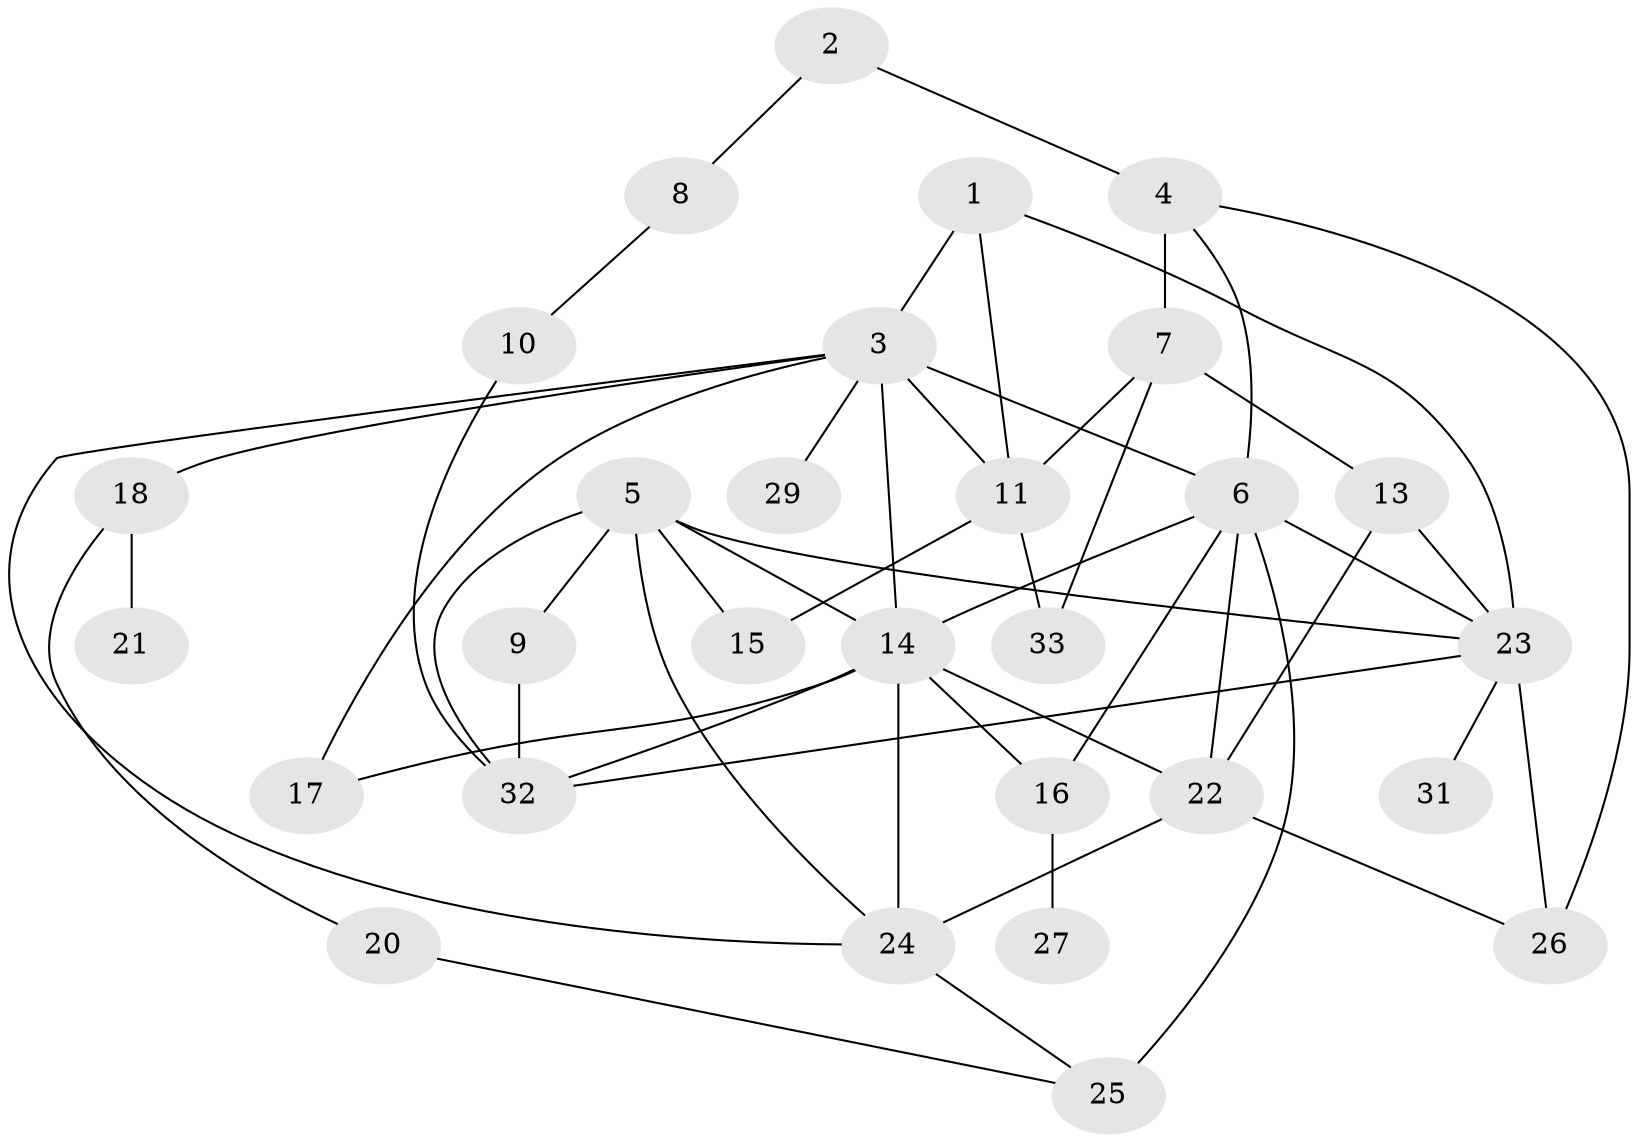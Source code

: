 // original degree distribution, {2: 0.30666666666666664, 3: 0.2, 4: 0.10666666666666667, 5: 0.05333333333333334, 1: 0.14666666666666667, 0: 0.12, 6: 0.06666666666666667}
// Generated by graph-tools (version 1.1) at 2025/33/03/09/25 02:33:25]
// undirected, 29 vertices, 51 edges
graph export_dot {
graph [start="1"]
  node [color=gray90,style=filled];
  1;
  2;
  3;
  4;
  5;
  6;
  7;
  8;
  9;
  10;
  11;
  13;
  14;
  15;
  16;
  17;
  18;
  20;
  21;
  22;
  23;
  24;
  25;
  26;
  27;
  29;
  31;
  32;
  33;
  1 -- 3 [weight=2.0];
  1 -- 11 [weight=1.0];
  1 -- 23 [weight=1.0];
  2 -- 4 [weight=1.0];
  2 -- 8 [weight=1.0];
  3 -- 6 [weight=1.0];
  3 -- 11 [weight=1.0];
  3 -- 14 [weight=1.0];
  3 -- 17 [weight=1.0];
  3 -- 18 [weight=1.0];
  3 -- 24 [weight=1.0];
  3 -- 29 [weight=2.0];
  4 -- 6 [weight=1.0];
  4 -- 7 [weight=2.0];
  4 -- 26 [weight=1.0];
  5 -- 9 [weight=1.0];
  5 -- 14 [weight=1.0];
  5 -- 15 [weight=2.0];
  5 -- 23 [weight=1.0];
  5 -- 24 [weight=1.0];
  5 -- 32 [weight=1.0];
  6 -- 14 [weight=1.0];
  6 -- 16 [weight=1.0];
  6 -- 22 [weight=1.0];
  6 -- 23 [weight=1.0];
  6 -- 25 [weight=2.0];
  7 -- 11 [weight=1.0];
  7 -- 13 [weight=1.0];
  7 -- 33 [weight=1.0];
  8 -- 10 [weight=1.0];
  9 -- 32 [weight=1.0];
  10 -- 32 [weight=1.0];
  11 -- 15 [weight=1.0];
  11 -- 33 [weight=1.0];
  13 -- 22 [weight=1.0];
  13 -- 23 [weight=1.0];
  14 -- 16 [weight=1.0];
  14 -- 17 [weight=1.0];
  14 -- 22 [weight=1.0];
  14 -- 24 [weight=1.0];
  14 -- 32 [weight=1.0];
  16 -- 27 [weight=1.0];
  18 -- 20 [weight=1.0];
  18 -- 21 [weight=2.0];
  20 -- 25 [weight=1.0];
  22 -- 24 [weight=1.0];
  22 -- 26 [weight=1.0];
  23 -- 26 [weight=1.0];
  23 -- 31 [weight=1.0];
  23 -- 32 [weight=1.0];
  24 -- 25 [weight=1.0];
}
